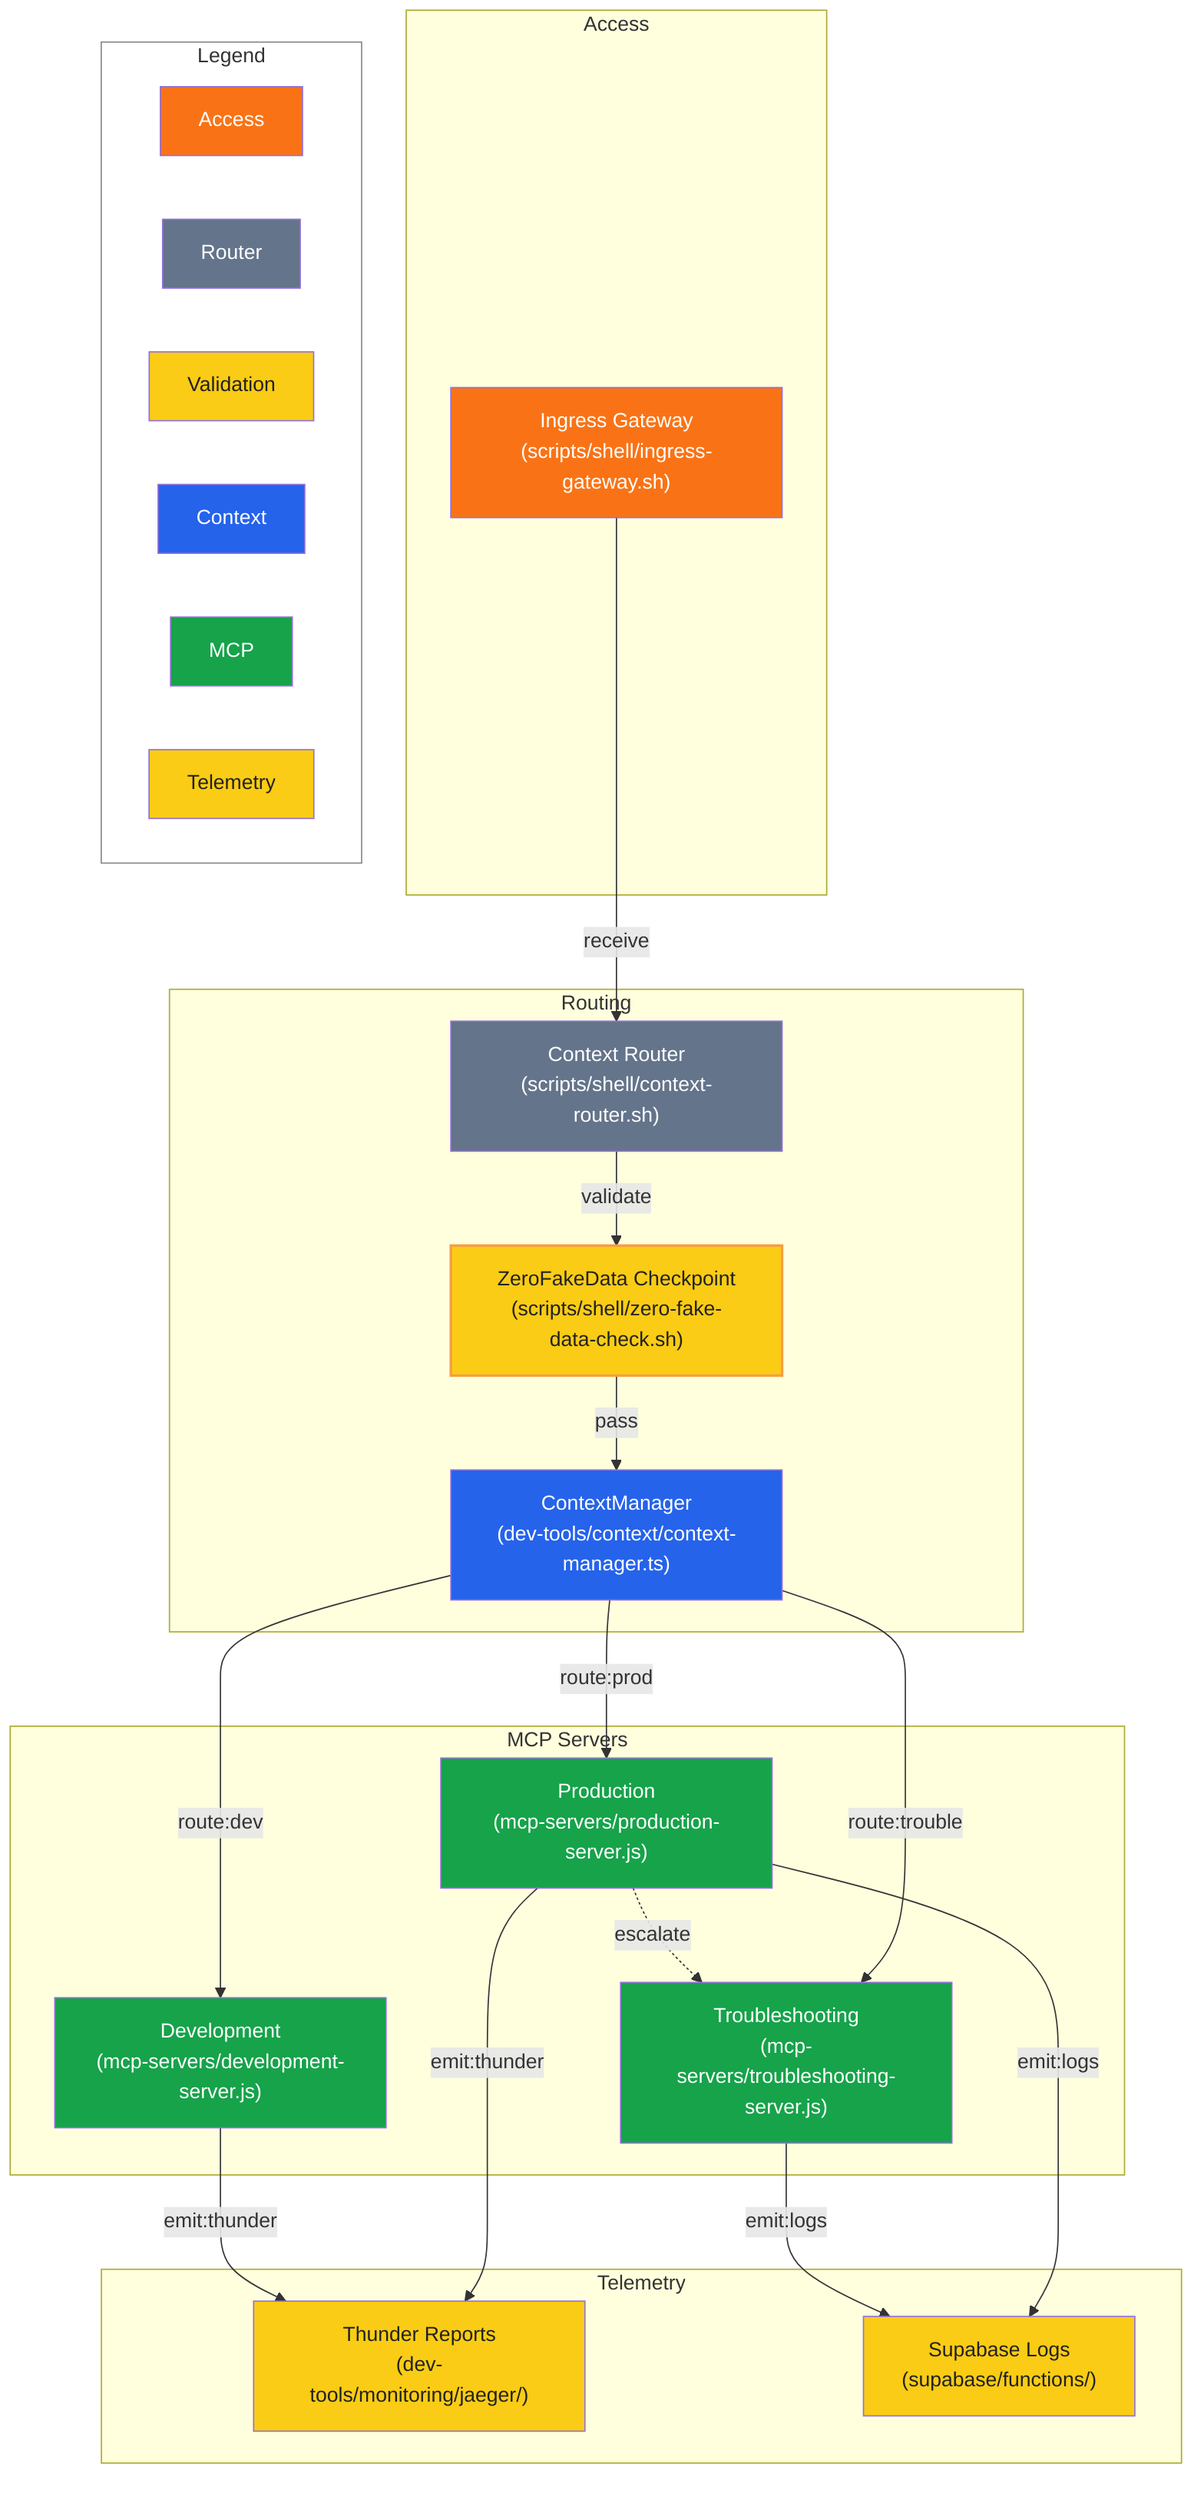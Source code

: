 ---
id: mcp-routing-overview
intent: "Show routing from ingress through the context router to MCP servers and telemetry sinks with validation checkpoints."
context: |
  Node IDs map to stable repo paths so agents can cross-reference scripts quickly. Zero-fake-data validation and ContextManager routing must occur before invoking any MCP server.
---

flowchart TD
  subgraph AccessLayer["Access"]
    direction LR
    INGRESS_GATEWAY["Ingress Gateway\n(scripts/shell/ingress-gateway.sh)"]:::access
  end

  subgraph RoutingLayer["Routing"]
    direction LR
    CONTEXT_ROUTER["Context Router\n(scripts/shell/context-router.sh)"]:::router
    ZERO_FAKE_DATA_CHECK["ZeroFakeData Checkpoint\n(scripts/shell/zero-fake-data-check.sh)"]:::validate
    CONTEXT_MANAGER["ContextManager\n(dev-tools/context/context-manager.ts)"]:::context
  end

  subgraph MCPLayer["MCP Servers"]
    direction LR
    MCP_PROD["Production\n(mcp-servers/production-server.js)"]:::mcp
    MCP_DEV["Development\n(mcp-servers/development-server.js)"]:::mcp
    MCP_TROUBLE["Troubleshooting\n(mcp-servers/troubleshooting-server.js)"]:::mcp
  end

  subgraph TelemetryLayer["Telemetry"]
    direction LR
    THUNDER_REPORTS["Thunder Reports\n(dev-tools/monitoring/jaeger/)"]:::telemetry
    SUPABASE_LOGS["Supabase Logs\n(supabase/functions/)"]:::telemetry
  end

  INGRESS_GATEWAY -- "receive" --> CONTEXT_ROUTER
  CONTEXT_ROUTER -- "validate" --> ZERO_FAKE_DATA_CHECK
  ZERO_FAKE_DATA_CHECK -- "pass" --> CONTEXT_MANAGER
  CONTEXT_MANAGER -- "route:prod" --> MCP_PROD
  CONTEXT_MANAGER -- "route:dev" --> MCP_DEV
  CONTEXT_MANAGER -- "route:trouble" --> MCP_TROUBLE
  MCP_PROD -- "emit:thunder" --> THUNDER_REPORTS
  MCP_PROD -- "emit:logs" --> SUPABASE_LOGS
  MCP_DEV -- "emit:thunder" --> THUNDER_REPORTS
  MCP_TROUBLE -- "emit:logs" --> SUPABASE_LOGS
  MCP_PROD -. "escalate" .-> MCP_TROUBLE

  classDef access fill:#f97316,color:#fff;
  classDef router fill:#64748b,color:#fff;
  classDef validate fill:#facc15,color:#222,stroke:#f59e42,stroke-width:2px;
  classDef context fill:#2563eb,color:#fff;
  classDef mcp fill:#16a34a,color:#fff;
  classDef telemetry fill:#facc15,color:#222;

  subgraph Legend["Legend"]
    direction LR
    L1["Access"]
    L2["Router"]
    L3["Validation"]
    L4["Context"]
    L5["MCP"]
    L6["Telemetry"]
    style Legend fill:#fff,stroke:#888,stroke-width:1px
    style L1 fill:#f97316,color:#fff
    style L2 fill:#64748b,color:#fff
    style L3 fill:#facc15,color:#222
    style L4 fill:#2563eb,color:#fff
    style L5 fill:#16a34a,color:#fff
    style L6 fill:#facc15,color:#222
  end